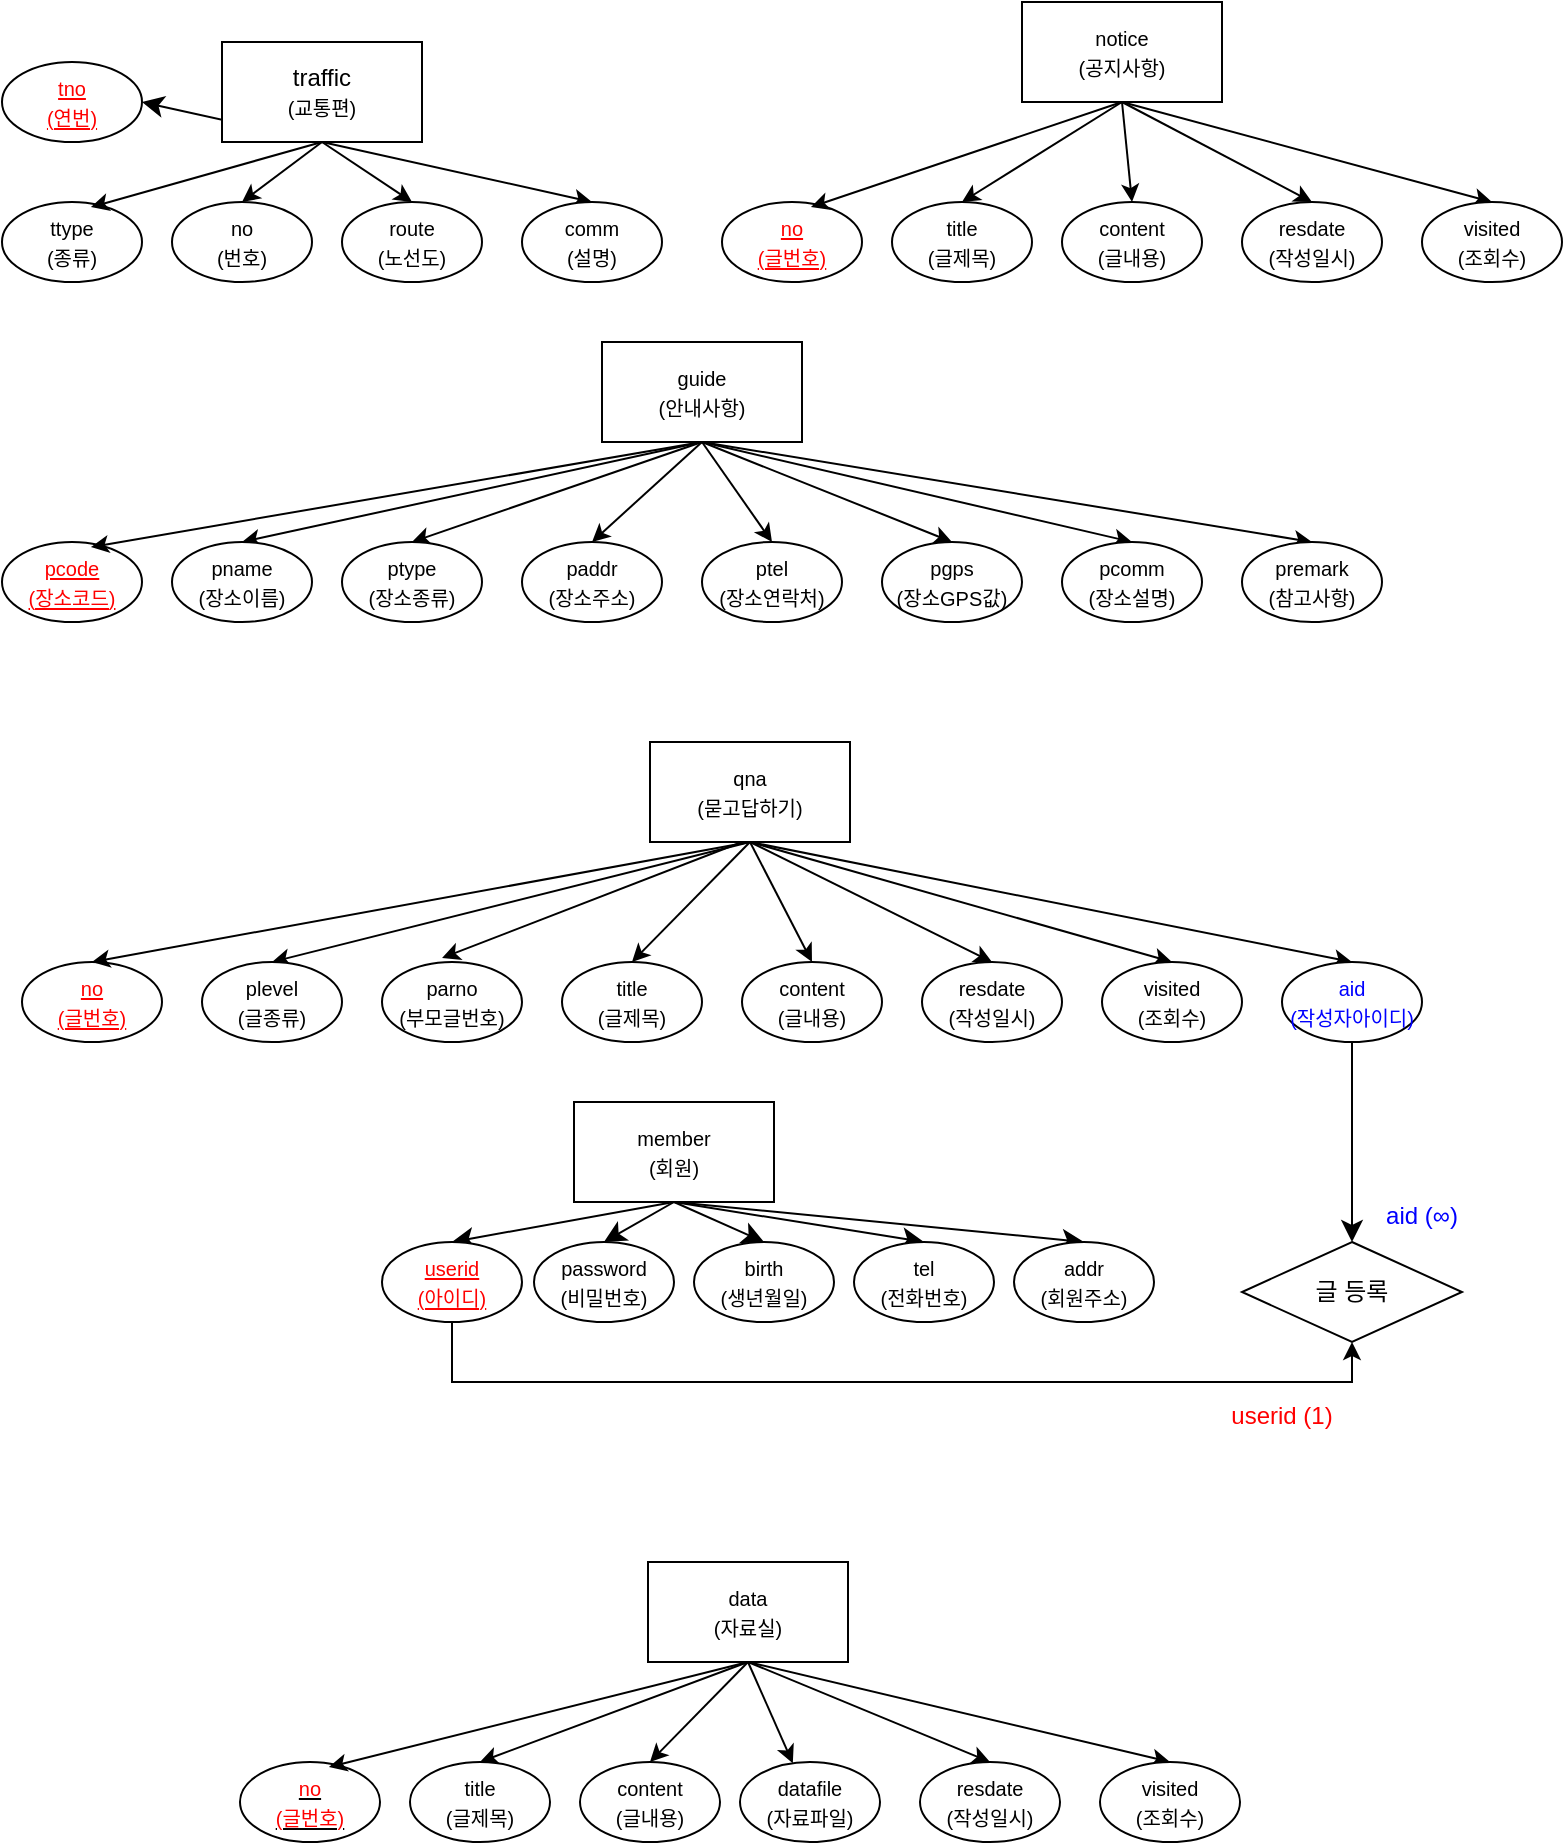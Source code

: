 <mxfile version="24.2.1" type="device">
  <diagram name="페이지-1" id="ynI7WpNmkSFVbo9x831N">
    <mxGraphModel dx="1434" dy="746" grid="1" gridSize="10" guides="1" tooltips="1" connect="1" arrows="1" fold="1" page="1" pageScale="1" pageWidth="827" pageHeight="1169" math="0" shadow="0">
      <root>
        <mxCell id="0" />
        <mxCell id="1" parent="0" />
        <mxCell id="2TqGuWrXQzq1hM1gKgUR-7" style="rounded=0;orthogonalLoop=1;jettySize=auto;html=1;exitX=0.5;exitY=1;exitDx=0;exitDy=0;entryX=0.5;entryY=0;entryDx=0;entryDy=0;labelBackgroundColor=none;fontColor=default;" parent="1" source="2TqGuWrXQzq1hM1gKgUR-1" target="2TqGuWrXQzq1hM1gKgUR-3" edge="1">
          <mxGeometry relative="1" as="geometry" />
        </mxCell>
        <mxCell id="2TqGuWrXQzq1hM1gKgUR-8" style="rounded=0;orthogonalLoop=1;jettySize=auto;html=1;exitX=0.5;exitY=1;exitDx=0;exitDy=0;entryX=0.5;entryY=0;entryDx=0;entryDy=0;labelBackgroundColor=none;fontColor=default;" parent="1" source="2TqGuWrXQzq1hM1gKgUR-1" target="2TqGuWrXQzq1hM1gKgUR-4" edge="1">
          <mxGeometry relative="1" as="geometry" />
        </mxCell>
        <mxCell id="2TqGuWrXQzq1hM1gKgUR-9" style="rounded=0;orthogonalLoop=1;jettySize=auto;html=1;exitX=0.5;exitY=1;exitDx=0;exitDy=0;entryX=0.5;entryY=0;entryDx=0;entryDy=0;labelBackgroundColor=none;fontColor=default;" parent="1" source="2TqGuWrXQzq1hM1gKgUR-1" target="2TqGuWrXQzq1hM1gKgUR-5" edge="1">
          <mxGeometry relative="1" as="geometry" />
        </mxCell>
        <mxCell id="gN5Aygna0xOIa7XHVr_V-47" style="edgeStyle=none;curved=1;rounded=0;orthogonalLoop=1;jettySize=auto;html=1;exitX=0.5;exitY=1;exitDx=0;exitDy=0;entryX=1;entryY=0.5;entryDx=0;entryDy=0;fontSize=12;startSize=8;endSize=8;" parent="1" source="2TqGuWrXQzq1hM1gKgUR-1" target="gN5Aygna0xOIa7XHVr_V-7" edge="1">
          <mxGeometry relative="1" as="geometry" />
        </mxCell>
        <mxCell id="2TqGuWrXQzq1hM1gKgUR-1" value="traffic&lt;div&gt;&lt;font style=&quot;font-size: 10px;&quot;&gt;(교통편)&lt;/font&gt;&lt;/div&gt;" style="rounded=0;whiteSpace=wrap;html=1;labelBackgroundColor=none;" parent="1" vertex="1">
          <mxGeometry x="150" y="60" width="100" height="50" as="geometry" />
        </mxCell>
        <mxCell id="2TqGuWrXQzq1hM1gKgUR-2" value="&lt;font style=&quot;font-size: 10px;&quot;&gt;ttype&lt;/font&gt;&lt;div&gt;&lt;font style=&quot;font-size: 10px;&quot;&gt;(종류)&lt;/font&gt;&lt;/div&gt;" style="ellipse;whiteSpace=wrap;html=1;labelBackgroundColor=none;rounded=0;" parent="1" vertex="1">
          <mxGeometry x="40" y="140" width="70" height="40" as="geometry" />
        </mxCell>
        <mxCell id="2TqGuWrXQzq1hM1gKgUR-3" value="&lt;font size=&quot;1&quot;&gt;no&lt;/font&gt;&lt;div&gt;&lt;font size=&quot;1&quot;&gt;(번호)&lt;/font&gt;&lt;/div&gt;" style="ellipse;whiteSpace=wrap;html=1;labelBackgroundColor=none;rounded=0;" parent="1" vertex="1">
          <mxGeometry x="125" y="140" width="70" height="40" as="geometry" />
        </mxCell>
        <mxCell id="2TqGuWrXQzq1hM1gKgUR-4" value="&lt;font size=&quot;1&quot;&gt;route&lt;/font&gt;&lt;br&gt;&lt;div&gt;&lt;font size=&quot;1&quot;&gt;(노선도)&lt;/font&gt;&lt;/div&gt;" style="ellipse;whiteSpace=wrap;html=1;labelBackgroundColor=none;rounded=0;" parent="1" vertex="1">
          <mxGeometry x="210" y="140" width="70" height="40" as="geometry" />
        </mxCell>
        <mxCell id="2TqGuWrXQzq1hM1gKgUR-5" value="&lt;div&gt;&lt;font size=&quot;1&quot;&gt;comm&lt;/font&gt;&lt;/div&gt;&lt;div&gt;&lt;font size=&quot;1&quot;&gt;(설명)&lt;/font&gt;&lt;/div&gt;" style="ellipse;whiteSpace=wrap;html=1;labelBackgroundColor=none;rounded=0;" parent="1" vertex="1">
          <mxGeometry x="300" y="140" width="70" height="40" as="geometry" />
        </mxCell>
        <mxCell id="2TqGuWrXQzq1hM1gKgUR-6" style="rounded=0;orthogonalLoop=1;jettySize=auto;html=1;exitX=0.5;exitY=1;exitDx=0;exitDy=0;entryX=0.635;entryY=0.064;entryDx=0;entryDy=0;entryPerimeter=0;labelBackgroundColor=none;fontColor=default;" parent="1" source="2TqGuWrXQzq1hM1gKgUR-1" target="2TqGuWrXQzq1hM1gKgUR-2" edge="1">
          <mxGeometry relative="1" as="geometry" />
        </mxCell>
        <mxCell id="2TqGuWrXQzq1hM1gKgUR-10" style="rounded=0;orthogonalLoop=1;jettySize=auto;html=1;exitX=0.5;exitY=1;exitDx=0;exitDy=0;entryX=0.5;entryY=0;entryDx=0;entryDy=0;labelBackgroundColor=none;fontColor=default;" parent="1" source="2TqGuWrXQzq1hM1gKgUR-13" target="2TqGuWrXQzq1hM1gKgUR-15" edge="1">
          <mxGeometry relative="1" as="geometry" />
        </mxCell>
        <mxCell id="2TqGuWrXQzq1hM1gKgUR-11" style="rounded=0;orthogonalLoop=1;jettySize=auto;html=1;exitX=0.5;exitY=1;exitDx=0;exitDy=0;entryX=0.5;entryY=0;entryDx=0;entryDy=0;labelBackgroundColor=none;fontColor=default;" parent="1" source="2TqGuWrXQzq1hM1gKgUR-13" target="2TqGuWrXQzq1hM1gKgUR-16" edge="1">
          <mxGeometry relative="1" as="geometry" />
        </mxCell>
        <mxCell id="2TqGuWrXQzq1hM1gKgUR-12" style="rounded=0;orthogonalLoop=1;jettySize=auto;html=1;exitX=0.5;exitY=1;exitDx=0;exitDy=0;entryX=0.5;entryY=0;entryDx=0;entryDy=0;labelBackgroundColor=none;fontColor=default;" parent="1" source="2TqGuWrXQzq1hM1gKgUR-13" target="2TqGuWrXQzq1hM1gKgUR-17" edge="1">
          <mxGeometry relative="1" as="geometry" />
        </mxCell>
        <mxCell id="2TqGuWrXQzq1hM1gKgUR-23" style="rounded=0;orthogonalLoop=1;jettySize=auto;html=1;exitX=0.5;exitY=1;exitDx=0;exitDy=0;entryX=0.5;entryY=0;entryDx=0;entryDy=0;labelBackgroundColor=none;fontColor=default;" parent="1" source="2TqGuWrXQzq1hM1gKgUR-13" target="2TqGuWrXQzq1hM1gKgUR-19" edge="1">
          <mxGeometry relative="1" as="geometry" />
        </mxCell>
        <mxCell id="2TqGuWrXQzq1hM1gKgUR-24" style="rounded=0;orthogonalLoop=1;jettySize=auto;html=1;exitX=0.5;exitY=1;exitDx=0;exitDy=0;entryX=0.5;entryY=0;entryDx=0;entryDy=0;" parent="1" source="2TqGuWrXQzq1hM1gKgUR-13" target="2TqGuWrXQzq1hM1gKgUR-20" edge="1">
          <mxGeometry relative="1" as="geometry">
            <mxPoint x="490" y="316" as="targetPoint" />
          </mxGeometry>
        </mxCell>
        <mxCell id="2TqGuWrXQzq1hM1gKgUR-26" style="rounded=0;orthogonalLoop=1;jettySize=auto;html=1;exitX=0.5;exitY=1;exitDx=0;exitDy=0;entryX=0.5;entryY=0;entryDx=0;entryDy=0;" parent="1" source="2TqGuWrXQzq1hM1gKgUR-13" target="2TqGuWrXQzq1hM1gKgUR-21" edge="1">
          <mxGeometry relative="1" as="geometry" />
        </mxCell>
        <mxCell id="2TqGuWrXQzq1hM1gKgUR-27" style="rounded=0;orthogonalLoop=1;jettySize=auto;html=1;exitX=0.5;exitY=1;exitDx=0;exitDy=0;entryX=0.5;entryY=0;entryDx=0;entryDy=0;" parent="1" source="2TqGuWrXQzq1hM1gKgUR-13" target="2TqGuWrXQzq1hM1gKgUR-22" edge="1">
          <mxGeometry relative="1" as="geometry" />
        </mxCell>
        <mxCell id="2TqGuWrXQzq1hM1gKgUR-13" value="&lt;div&gt;&lt;font style=&quot;font-size: 10px;&quot;&gt;guide&lt;/font&gt;&lt;/div&gt;&lt;div&gt;&lt;font style=&quot;font-size: 10px;&quot;&gt;(안내사항)&lt;/font&gt;&lt;/div&gt;" style="rounded=0;whiteSpace=wrap;html=1;labelBackgroundColor=none;" parent="1" vertex="1">
          <mxGeometry x="340" y="210" width="100" height="50" as="geometry" />
        </mxCell>
        <mxCell id="2TqGuWrXQzq1hM1gKgUR-14" value="&lt;span style=&quot;font-size: 10px;&quot;&gt;&lt;font color=&quot;#ff0000&quot;&gt;&lt;u&gt;pcode&lt;/u&gt;&lt;/font&gt;&lt;/span&gt;&lt;div&gt;&lt;span style=&quot;font-size: 10px;&quot;&gt;&lt;font color=&quot;#ff0000&quot;&gt;&lt;u&gt;(장소코드)&lt;/u&gt;&lt;/font&gt;&lt;/span&gt;&lt;/div&gt;" style="ellipse;whiteSpace=wrap;html=1;labelBackgroundColor=none;rounded=0;" parent="1" vertex="1">
          <mxGeometry x="40" y="310" width="70" height="40" as="geometry" />
        </mxCell>
        <mxCell id="2TqGuWrXQzq1hM1gKgUR-15" value="&lt;font size=&quot;1&quot;&gt;pname&lt;/font&gt;&lt;div&gt;&lt;font size=&quot;1&quot;&gt;(장소이름)&lt;/font&gt;&lt;/div&gt;" style="ellipse;whiteSpace=wrap;html=1;labelBackgroundColor=none;rounded=0;" parent="1" vertex="1">
          <mxGeometry x="125" y="310" width="70" height="40" as="geometry" />
        </mxCell>
        <mxCell id="2TqGuWrXQzq1hM1gKgUR-16" value="&lt;font size=&quot;1&quot;&gt;ptype&lt;/font&gt;&lt;div&gt;&lt;font size=&quot;1&quot;&gt;(장소종류)&lt;/font&gt;&lt;/div&gt;" style="ellipse;whiteSpace=wrap;html=1;labelBackgroundColor=none;rounded=0;" parent="1" vertex="1">
          <mxGeometry x="210" y="310" width="70" height="40" as="geometry" />
        </mxCell>
        <mxCell id="2TqGuWrXQzq1hM1gKgUR-17" value="&lt;font size=&quot;1&quot;&gt;paddr&lt;/font&gt;&lt;div&gt;&lt;font size=&quot;1&quot;&gt;(장소주소)&lt;/font&gt;&lt;/div&gt;" style="ellipse;whiteSpace=wrap;html=1;labelBackgroundColor=none;rounded=0;" parent="1" vertex="1">
          <mxGeometry x="300" y="310" width="70" height="40" as="geometry" />
        </mxCell>
        <mxCell id="2TqGuWrXQzq1hM1gKgUR-18" style="rounded=0;orthogonalLoop=1;jettySize=auto;html=1;exitX=0.5;exitY=1;exitDx=0;exitDy=0;entryX=0.635;entryY=0.064;entryDx=0;entryDy=0;entryPerimeter=0;labelBackgroundColor=none;fontColor=default;" parent="1" source="2TqGuWrXQzq1hM1gKgUR-13" target="2TqGuWrXQzq1hM1gKgUR-14" edge="1">
          <mxGeometry relative="1" as="geometry" />
        </mxCell>
        <mxCell id="2TqGuWrXQzq1hM1gKgUR-19" value="&lt;font size=&quot;1&quot;&gt;ptel&lt;/font&gt;&lt;div&gt;&lt;font size=&quot;1&quot;&gt;(장소연락처)&lt;/font&gt;&lt;span style=&quot;color: rgba(0, 0, 0, 0); font-family: monospace; font-size: 0px; text-align: start; text-wrap: nowrap; background-color: initial;&quot;&gt;%3CmxGraphModel%3E%3Croot%3E%3CmxCell%20id%3D%220%22%2F%3E%3CmxCell%20id%3D%221%22%20parent%3D%220%22%2F%3E%3CmxCell%20id%3D%222%22%20value%3D%22%26lt%3Bfont%20size%3D%26quot%3B1%26quot%3B%26gt%3Bpaddr%26lt%3B%2Ffont%26gt%3B%26lt%3Bdiv%26gt%3B%26lt%3Bfont%20size%3D%26quot%3B1%26quot%3B%26gt%3B(%EC%9E%A5%EC%86%8C%EC%A3%BC%EC%86%8C)%26lt%3B%2Ffont%26gt%3B%26lt%3B%2Fdiv%26gt%3B%22%20style%3D%22ellipse%3BwhiteSpace%3Dwrap%3Bhtml%3D1%3B%22%20vertex%3D%221%22%20parent%3D%221%22%3E%3CmxGeometry%20x%3D%22300%22%20y%3D%22310%22%20width%3D%2270%22%20height%3D%2240%22%20as%3D%22geometry%22%2F%3E%3C%2FmxCell%3E%3C%2Froot%3E%3C%2FmxGraphModel%3E&lt;/span&gt;&lt;/div&gt;" style="ellipse;whiteSpace=wrap;html=1;labelBackgroundColor=none;rounded=0;" parent="1" vertex="1">
          <mxGeometry x="390" y="310" width="70" height="40" as="geometry" />
        </mxCell>
        <mxCell id="2TqGuWrXQzq1hM1gKgUR-20" value="&lt;font size=&quot;1&quot;&gt;pgps&lt;/font&gt;&lt;div&gt;&lt;font size=&quot;1&quot;&gt;(장소GPS값)&lt;/font&gt;&lt;/div&gt;" style="ellipse;whiteSpace=wrap;html=1;labelBackgroundColor=none;rounded=0;" parent="1" vertex="1">
          <mxGeometry x="480" y="310" width="70" height="40" as="geometry" />
        </mxCell>
        <mxCell id="2TqGuWrXQzq1hM1gKgUR-21" value="&lt;font size=&quot;1&quot;&gt;pcomm&lt;/font&gt;&lt;div&gt;&lt;font size=&quot;1&quot;&gt;(장소설명)&lt;/font&gt;&lt;/div&gt;" style="ellipse;whiteSpace=wrap;html=1;labelBackgroundColor=none;rounded=0;" parent="1" vertex="1">
          <mxGeometry x="570" y="310" width="70" height="40" as="geometry" />
        </mxCell>
        <mxCell id="2TqGuWrXQzq1hM1gKgUR-22" value="&lt;font size=&quot;1&quot;&gt;premark&lt;/font&gt;&lt;div&gt;&lt;font size=&quot;1&quot;&gt;(참고사항)&lt;/font&gt;&lt;/div&gt;" style="ellipse;whiteSpace=wrap;html=1;labelBackgroundColor=none;rounded=0;" parent="1" vertex="1">
          <mxGeometry x="660" y="310" width="70" height="40" as="geometry" />
        </mxCell>
        <mxCell id="2TqGuWrXQzq1hM1gKgUR-28" style="rounded=0;orthogonalLoop=1;jettySize=auto;html=1;exitX=0.5;exitY=1;exitDx=0;exitDy=0;entryX=0.5;entryY=0;entryDx=0;entryDy=0;labelBackgroundColor=none;fontColor=default;" parent="1" source="2TqGuWrXQzq1hM1gKgUR-35" target="2TqGuWrXQzq1hM1gKgUR-37" edge="1">
          <mxGeometry relative="1" as="geometry" />
        </mxCell>
        <mxCell id="2TqGuWrXQzq1hM1gKgUR-29" style="rounded=0;orthogonalLoop=1;jettySize=auto;html=1;exitX=0.5;exitY=1;exitDx=0;exitDy=0;entryX=0.5;entryY=0;entryDx=0;entryDy=0;labelBackgroundColor=none;fontColor=default;" parent="1" source="2TqGuWrXQzq1hM1gKgUR-35" target="2TqGuWrXQzq1hM1gKgUR-38" edge="1">
          <mxGeometry relative="1" as="geometry" />
        </mxCell>
        <mxCell id="2TqGuWrXQzq1hM1gKgUR-30" style="rounded=0;orthogonalLoop=1;jettySize=auto;html=1;exitX=0.5;exitY=1;exitDx=0;exitDy=0;entryX=0.5;entryY=0;entryDx=0;entryDy=0;labelBackgroundColor=none;fontColor=default;" parent="1" source="2TqGuWrXQzq1hM1gKgUR-35" target="2TqGuWrXQzq1hM1gKgUR-39" edge="1">
          <mxGeometry relative="1" as="geometry" />
        </mxCell>
        <mxCell id="2TqGuWrXQzq1hM1gKgUR-31" style="rounded=0;orthogonalLoop=1;jettySize=auto;html=1;exitX=0.5;exitY=1;exitDx=0;exitDy=0;entryX=0.5;entryY=0;entryDx=0;entryDy=0;labelBackgroundColor=none;fontColor=default;" parent="1" source="2TqGuWrXQzq1hM1gKgUR-35" target="2TqGuWrXQzq1hM1gKgUR-41" edge="1">
          <mxGeometry relative="1" as="geometry" />
        </mxCell>
        <mxCell id="2TqGuWrXQzq1hM1gKgUR-35" value="&lt;span style=&quot;font-size: 10px;&quot;&gt;notice&lt;/span&gt;&lt;div&gt;&lt;span style=&quot;font-size: 10px;&quot;&gt;(공지사항)&lt;/span&gt;&lt;/div&gt;" style="rounded=0;whiteSpace=wrap;html=1;labelBackgroundColor=none;" parent="1" vertex="1">
          <mxGeometry x="550" y="40" width="100" height="50" as="geometry" />
        </mxCell>
        <mxCell id="2TqGuWrXQzq1hM1gKgUR-36" value="&lt;span style=&quot;font-size: 10px;&quot;&gt;&lt;font color=&quot;#ff0000&quot;&gt;&lt;u&gt;no&lt;/u&gt;&lt;/font&gt;&lt;/span&gt;&lt;div&gt;&lt;span style=&quot;font-size: 10px;&quot;&gt;&lt;font color=&quot;#ff0000&quot;&gt;&lt;u&gt;(글번호)&lt;/u&gt;&lt;/font&gt;&lt;/span&gt;&lt;/div&gt;" style="ellipse;whiteSpace=wrap;html=1;labelBackgroundColor=none;rounded=0;" parent="1" vertex="1">
          <mxGeometry x="400" y="140" width="70" height="40" as="geometry" />
        </mxCell>
        <mxCell id="2TqGuWrXQzq1hM1gKgUR-37" value="&lt;div&gt;&lt;font size=&quot;1&quot;&gt;title&lt;/font&gt;&lt;/div&gt;&lt;div&gt;&lt;font size=&quot;1&quot;&gt;(글제목)&lt;/font&gt;&lt;/div&gt;" style="ellipse;whiteSpace=wrap;html=1;labelBackgroundColor=none;rounded=0;" parent="1" vertex="1">
          <mxGeometry x="485" y="140" width="70" height="40" as="geometry" />
        </mxCell>
        <mxCell id="2TqGuWrXQzq1hM1gKgUR-38" value="&lt;font size=&quot;1&quot;&gt;content&lt;/font&gt;&lt;div&gt;&lt;font size=&quot;1&quot;&gt;(글내용)&lt;/font&gt;&lt;/div&gt;" style="ellipse;whiteSpace=wrap;html=1;labelBackgroundColor=none;rounded=0;" parent="1" vertex="1">
          <mxGeometry x="570" y="140" width="70" height="40" as="geometry" />
        </mxCell>
        <mxCell id="2TqGuWrXQzq1hM1gKgUR-39" value="&lt;font size=&quot;1&quot;&gt;resdate&lt;/font&gt;&lt;div&gt;&lt;font size=&quot;1&quot;&gt;(작성일시)&lt;/font&gt;&lt;/div&gt;" style="ellipse;whiteSpace=wrap;html=1;labelBackgroundColor=none;rounded=0;" parent="1" vertex="1">
          <mxGeometry x="660" y="140" width="70" height="40" as="geometry" />
        </mxCell>
        <mxCell id="2TqGuWrXQzq1hM1gKgUR-40" style="rounded=0;orthogonalLoop=1;jettySize=auto;html=1;exitX=0.5;exitY=1;exitDx=0;exitDy=0;entryX=0.635;entryY=0.064;entryDx=0;entryDy=0;entryPerimeter=0;labelBackgroundColor=none;fontColor=default;" parent="1" source="2TqGuWrXQzq1hM1gKgUR-35" target="2TqGuWrXQzq1hM1gKgUR-36" edge="1">
          <mxGeometry relative="1" as="geometry" />
        </mxCell>
        <mxCell id="2TqGuWrXQzq1hM1gKgUR-41" value="&lt;font size=&quot;1&quot;&gt;visited&lt;/font&gt;&lt;div&gt;&lt;font size=&quot;1&quot;&gt;(조회수)&lt;/font&gt;&lt;/div&gt;" style="ellipse;whiteSpace=wrap;html=1;labelBackgroundColor=none;rounded=0;" parent="1" vertex="1">
          <mxGeometry x="750" y="140" width="70" height="40" as="geometry" />
        </mxCell>
        <mxCell id="2TqGuWrXQzq1hM1gKgUR-45" style="rounded=0;orthogonalLoop=1;jettySize=auto;html=1;entryX=0.429;entryY=-0.05;entryDx=0;entryDy=0;labelBackgroundColor=none;fontColor=default;entryPerimeter=0;" parent="1" target="2TqGuWrXQzq1hM1gKgUR-51" edge="1">
          <mxGeometry relative="1" as="geometry">
            <mxPoint x="410" y="460" as="sourcePoint" />
          </mxGeometry>
        </mxCell>
        <mxCell id="2TqGuWrXQzq1hM1gKgUR-46" style="rounded=0;orthogonalLoop=1;jettySize=auto;html=1;exitX=0.5;exitY=1;exitDx=0;exitDy=0;entryX=0.5;entryY=0;entryDx=0;entryDy=0;labelBackgroundColor=none;fontColor=default;" parent="1" source="2TqGuWrXQzq1hM1gKgUR-49" target="2TqGuWrXQzq1hM1gKgUR-52" edge="1">
          <mxGeometry relative="1" as="geometry">
            <mxPoint x="440" y="470" as="sourcePoint" />
          </mxGeometry>
        </mxCell>
        <mxCell id="2TqGuWrXQzq1hM1gKgUR-47" style="rounded=0;orthogonalLoop=1;jettySize=auto;html=1;entryX=0.5;entryY=0;entryDx=0;entryDy=0;labelBackgroundColor=none;fontColor=default;exitX=0.5;exitY=1;exitDx=0;exitDy=0;" parent="1" source="2TqGuWrXQzq1hM1gKgUR-49" target="2TqGuWrXQzq1hM1gKgUR-53" edge="1">
          <mxGeometry relative="1" as="geometry">
            <mxPoint x="250" y="470" as="sourcePoint" />
          </mxGeometry>
        </mxCell>
        <mxCell id="2TqGuWrXQzq1hM1gKgUR-48" style="rounded=0;orthogonalLoop=1;jettySize=auto;html=1;exitX=0.5;exitY=1;exitDx=0;exitDy=0;entryX=0.5;entryY=0;entryDx=0;entryDy=0;labelBackgroundColor=none;fontColor=default;" parent="1" source="2TqGuWrXQzq1hM1gKgUR-49" target="2TqGuWrXQzq1hM1gKgUR-55" edge="1">
          <mxGeometry relative="1" as="geometry">
            <mxPoint x="440" y="470" as="sourcePoint" />
          </mxGeometry>
        </mxCell>
        <mxCell id="2TqGuWrXQzq1hM1gKgUR-59" style="rounded=0;orthogonalLoop=1;jettySize=auto;html=1;exitX=0.5;exitY=1;exitDx=0;exitDy=0;entryX=0.5;entryY=0;entryDx=0;entryDy=0;" parent="1" source="2TqGuWrXQzq1hM1gKgUR-49" target="2TqGuWrXQzq1hM1gKgUR-57" edge="1">
          <mxGeometry relative="1" as="geometry" />
        </mxCell>
        <mxCell id="2TqGuWrXQzq1hM1gKgUR-60" style="rounded=0;orthogonalLoop=1;jettySize=auto;html=1;exitX=0.5;exitY=1;exitDx=0;exitDy=0;entryX=0.5;entryY=0;entryDx=0;entryDy=0;" parent="1" source="2TqGuWrXQzq1hM1gKgUR-49" target="2TqGuWrXQzq1hM1gKgUR-56" edge="1">
          <mxGeometry relative="1" as="geometry" />
        </mxCell>
        <mxCell id="2TqGuWrXQzq1hM1gKgUR-61" style="rounded=0;orthogonalLoop=1;jettySize=auto;html=1;exitX=0.5;exitY=1;exitDx=0;exitDy=0;entryX=0.5;entryY=0;entryDx=0;entryDy=0;" parent="1" source="2TqGuWrXQzq1hM1gKgUR-49" target="2TqGuWrXQzq1hM1gKgUR-58" edge="1">
          <mxGeometry relative="1" as="geometry" />
        </mxCell>
        <mxCell id="2TqGuWrXQzq1hM1gKgUR-49" value="&lt;span style=&quot;font-size: 10px;&quot;&gt;qna&lt;/span&gt;&lt;br&gt;&lt;div&gt;&lt;span style=&quot;font-size: 10px;&quot;&gt;(묻고답하기)&lt;/span&gt;&lt;/div&gt;" style="rounded=0;whiteSpace=wrap;html=1;labelBackgroundColor=none;" parent="1" vertex="1">
          <mxGeometry x="364" y="410" width="100" height="50" as="geometry" />
        </mxCell>
        <mxCell id="2TqGuWrXQzq1hM1gKgUR-50" value="&lt;span style=&quot;font-size: 10px;&quot;&gt;&lt;font color=&quot;#ff0000&quot;&gt;&lt;u&gt;no&lt;/u&gt;&lt;/font&gt;&lt;/span&gt;&lt;div&gt;&lt;span style=&quot;font-size: 10px;&quot;&gt;&lt;font color=&quot;#ff0000&quot;&gt;&lt;u&gt;(글번호)&lt;/u&gt;&lt;/font&gt;&lt;/span&gt;&lt;/div&gt;" style="ellipse;whiteSpace=wrap;html=1;labelBackgroundColor=none;rounded=0;" parent="1" vertex="1">
          <mxGeometry x="50" y="520" width="70" height="40" as="geometry" />
        </mxCell>
        <mxCell id="2TqGuWrXQzq1hM1gKgUR-51" value="&lt;div&gt;&lt;font size=&quot;1&quot;&gt;parno&lt;/font&gt;&lt;/div&gt;&lt;div&gt;&lt;font size=&quot;1&quot;&gt;(부모글번호)&lt;/font&gt;&lt;/div&gt;" style="ellipse;whiteSpace=wrap;html=1;labelBackgroundColor=none;rounded=0;" parent="1" vertex="1">
          <mxGeometry x="230" y="520" width="70" height="40" as="geometry" />
        </mxCell>
        <mxCell id="2TqGuWrXQzq1hM1gKgUR-52" value="&lt;font size=&quot;1&quot;&gt;content&lt;/font&gt;&lt;div&gt;&lt;font size=&quot;1&quot;&gt;(글내용)&lt;/font&gt;&lt;/div&gt;" style="ellipse;whiteSpace=wrap;html=1;labelBackgroundColor=none;rounded=0;" parent="1" vertex="1">
          <mxGeometry x="410" y="520" width="70" height="40" as="geometry" />
        </mxCell>
        <mxCell id="2TqGuWrXQzq1hM1gKgUR-53" value="&lt;font size=&quot;1&quot;&gt;resdate&lt;/font&gt;&lt;div&gt;&lt;font size=&quot;1&quot;&gt;(작성일시)&lt;/font&gt;&lt;/div&gt;" style="ellipse;whiteSpace=wrap;html=1;labelBackgroundColor=none;rounded=0;" parent="1" vertex="1">
          <mxGeometry x="500" y="520" width="70" height="40" as="geometry" />
        </mxCell>
        <mxCell id="2TqGuWrXQzq1hM1gKgUR-54" style="rounded=0;orthogonalLoop=1;jettySize=auto;html=1;exitX=0.5;exitY=1;exitDx=0;exitDy=0;entryX=0.5;entryY=0;entryDx=0;entryDy=0;labelBackgroundColor=none;fontColor=default;" parent="1" source="2TqGuWrXQzq1hM1gKgUR-49" target="2TqGuWrXQzq1hM1gKgUR-50" edge="1">
          <mxGeometry relative="1" as="geometry" />
        </mxCell>
        <mxCell id="2TqGuWrXQzq1hM1gKgUR-55" value="&lt;font size=&quot;1&quot;&gt;visited&lt;/font&gt;&lt;div&gt;&lt;font size=&quot;1&quot;&gt;(조회수)&lt;/font&gt;&lt;/div&gt;" style="ellipse;whiteSpace=wrap;html=1;labelBackgroundColor=none;rounded=0;" parent="1" vertex="1">
          <mxGeometry x="590" y="520" width="70" height="40" as="geometry" />
        </mxCell>
        <mxCell id="2TqGuWrXQzq1hM1gKgUR-56" value="&lt;font size=&quot;1&quot;&gt;plevel&lt;/font&gt;&lt;br&gt;&lt;div&gt;&lt;font size=&quot;1&quot;&gt;(글종류)&lt;/font&gt;&lt;/div&gt;" style="ellipse;whiteSpace=wrap;html=1;labelBackgroundColor=none;rounded=0;" parent="1" vertex="1">
          <mxGeometry x="140" y="520" width="70" height="40" as="geometry" />
        </mxCell>
        <mxCell id="2TqGuWrXQzq1hM1gKgUR-57" value="&lt;font size=&quot;1&quot;&gt;title&lt;/font&gt;&lt;div&gt;&lt;font size=&quot;1&quot;&gt;(글제목)&lt;/font&gt;&lt;/div&gt;" style="ellipse;whiteSpace=wrap;html=1;labelBackgroundColor=none;rounded=0;" parent="1" vertex="1">
          <mxGeometry x="320" y="520" width="70" height="40" as="geometry" />
        </mxCell>
        <mxCell id="gN5Aygna0xOIa7XHVr_V-9" style="edgeStyle=none;curved=1;rounded=0;orthogonalLoop=1;jettySize=auto;html=1;exitX=0.5;exitY=1;exitDx=0;exitDy=0;entryX=0.5;entryY=0;entryDx=0;entryDy=0;fontSize=12;startSize=8;endSize=8;" parent="1" source="2TqGuWrXQzq1hM1gKgUR-58" target="gN5Aygna0xOIa7XHVr_V-8" edge="1">
          <mxGeometry relative="1" as="geometry" />
        </mxCell>
        <mxCell id="2TqGuWrXQzq1hM1gKgUR-58" value="&lt;font color=&quot;#0000ff&quot; size=&quot;1&quot;&gt;aid&lt;/font&gt;&lt;div&gt;&lt;font color=&quot;#0000ff&quot; size=&quot;1&quot;&gt;(작성자아이디)&lt;/font&gt;&lt;/div&gt;" style="ellipse;whiteSpace=wrap;html=1;labelBackgroundColor=none;rounded=0;" parent="1" vertex="1">
          <mxGeometry x="680" y="520" width="70" height="40" as="geometry" />
        </mxCell>
        <mxCell id="2TqGuWrXQzq1hM1gKgUR-79" style="rounded=0;orthogonalLoop=1;jettySize=auto;html=1;exitX=0.5;exitY=1;exitDx=0;exitDy=0;entryX=0.5;entryY=0;entryDx=0;entryDy=0;labelBackgroundColor=none;fontColor=default;" parent="1" source="2TqGuWrXQzq1hM1gKgUR-83" target="2TqGuWrXQzq1hM1gKgUR-85" edge="1">
          <mxGeometry relative="1" as="geometry" />
        </mxCell>
        <mxCell id="2TqGuWrXQzq1hM1gKgUR-80" style="rounded=0;orthogonalLoop=1;jettySize=auto;html=1;exitX=0.5;exitY=1;exitDx=0;exitDy=0;entryX=0.5;entryY=0;entryDx=0;entryDy=0;labelBackgroundColor=none;fontColor=default;" parent="1" source="2TqGuWrXQzq1hM1gKgUR-83" target="2TqGuWrXQzq1hM1gKgUR-86" edge="1">
          <mxGeometry relative="1" as="geometry" />
        </mxCell>
        <mxCell id="2TqGuWrXQzq1hM1gKgUR-81" style="rounded=0;orthogonalLoop=1;jettySize=auto;html=1;exitX=0.5;exitY=1;exitDx=0;exitDy=0;entryX=0.5;entryY=0;entryDx=0;entryDy=0;labelBackgroundColor=none;fontColor=default;" parent="1" source="2TqGuWrXQzq1hM1gKgUR-83" target="2TqGuWrXQzq1hM1gKgUR-87" edge="1">
          <mxGeometry relative="1" as="geometry" />
        </mxCell>
        <mxCell id="2TqGuWrXQzq1hM1gKgUR-82" style="rounded=0;orthogonalLoop=1;jettySize=auto;html=1;exitX=0.5;exitY=1;exitDx=0;exitDy=0;entryX=0.5;entryY=0;entryDx=0;entryDy=0;labelBackgroundColor=none;fontColor=default;" parent="1" source="2TqGuWrXQzq1hM1gKgUR-83" target="2TqGuWrXQzq1hM1gKgUR-89" edge="1">
          <mxGeometry relative="1" as="geometry" />
        </mxCell>
        <mxCell id="2TqGuWrXQzq1hM1gKgUR-91" style="rounded=0;orthogonalLoop=1;jettySize=auto;html=1;exitX=0.5;exitY=1;exitDx=0;exitDy=0;" parent="1" source="2TqGuWrXQzq1hM1gKgUR-83" target="2TqGuWrXQzq1hM1gKgUR-90" edge="1">
          <mxGeometry relative="1" as="geometry" />
        </mxCell>
        <mxCell id="2TqGuWrXQzq1hM1gKgUR-83" value="&lt;span style=&quot;font-size: 10px;&quot;&gt;data&lt;/span&gt;&lt;div&gt;&lt;span style=&quot;font-size: 10px;&quot;&gt;(자료실)&lt;/span&gt;&lt;/div&gt;" style="rounded=0;whiteSpace=wrap;html=1;labelBackgroundColor=none;" parent="1" vertex="1">
          <mxGeometry x="363" y="820" width="100" height="50" as="geometry" />
        </mxCell>
        <mxCell id="2TqGuWrXQzq1hM1gKgUR-84" value="&lt;span style=&quot;font-size: 10px;&quot;&gt;&lt;u&gt;&lt;font color=&quot;#ff0000&quot;&gt;no&lt;/font&gt;&lt;/u&gt;&lt;/span&gt;&lt;div&gt;&lt;span style=&quot;font-size: 10px;&quot;&gt;&lt;u&gt;&lt;font color=&quot;#ff0000&quot;&gt;(글번호)&lt;/font&gt;&lt;/u&gt;&lt;/span&gt;&lt;/div&gt;" style="ellipse;whiteSpace=wrap;html=1;labelBackgroundColor=none;rounded=0;" parent="1" vertex="1">
          <mxGeometry x="159" y="920" width="70" height="40" as="geometry" />
        </mxCell>
        <mxCell id="2TqGuWrXQzq1hM1gKgUR-85" value="&lt;div&gt;&lt;font size=&quot;1&quot;&gt;title&lt;/font&gt;&lt;/div&gt;&lt;div&gt;&lt;font size=&quot;1&quot;&gt;(글제목)&lt;/font&gt;&lt;/div&gt;" style="ellipse;whiteSpace=wrap;html=1;labelBackgroundColor=none;rounded=0;" parent="1" vertex="1">
          <mxGeometry x="244" y="920" width="70" height="40" as="geometry" />
        </mxCell>
        <mxCell id="2TqGuWrXQzq1hM1gKgUR-86" value="&lt;font size=&quot;1&quot;&gt;content&lt;/font&gt;&lt;div&gt;&lt;font size=&quot;1&quot;&gt;(글내용)&lt;/font&gt;&lt;/div&gt;" style="ellipse;whiteSpace=wrap;html=1;labelBackgroundColor=none;rounded=0;" parent="1" vertex="1">
          <mxGeometry x="329" y="920" width="70" height="40" as="geometry" />
        </mxCell>
        <mxCell id="2TqGuWrXQzq1hM1gKgUR-87" value="&lt;font size=&quot;1&quot;&gt;resdate&lt;/font&gt;&lt;div&gt;&lt;font size=&quot;1&quot;&gt;(작성일시)&lt;/font&gt;&lt;/div&gt;" style="ellipse;whiteSpace=wrap;html=1;labelBackgroundColor=none;rounded=0;" parent="1" vertex="1">
          <mxGeometry x="499" y="920" width="70" height="40" as="geometry" />
        </mxCell>
        <mxCell id="2TqGuWrXQzq1hM1gKgUR-88" style="rounded=0;orthogonalLoop=1;jettySize=auto;html=1;exitX=0.5;exitY=1;exitDx=0;exitDy=0;entryX=0.635;entryY=0.064;entryDx=0;entryDy=0;entryPerimeter=0;labelBackgroundColor=none;fontColor=default;" parent="1" source="2TqGuWrXQzq1hM1gKgUR-83" target="2TqGuWrXQzq1hM1gKgUR-84" edge="1">
          <mxGeometry relative="1" as="geometry" />
        </mxCell>
        <mxCell id="2TqGuWrXQzq1hM1gKgUR-89" value="&lt;font size=&quot;1&quot;&gt;visited&lt;/font&gt;&lt;div&gt;&lt;font size=&quot;1&quot;&gt;(조회수)&lt;/font&gt;&lt;/div&gt;" style="ellipse;whiteSpace=wrap;html=1;labelBackgroundColor=none;rounded=0;" parent="1" vertex="1">
          <mxGeometry x="589" y="920" width="70" height="40" as="geometry" />
        </mxCell>
        <mxCell id="2TqGuWrXQzq1hM1gKgUR-90" value="&lt;font size=&quot;1&quot;&gt;datafile&lt;/font&gt;&lt;div&gt;&lt;font size=&quot;1&quot;&gt;(자료파일)&lt;/font&gt;&lt;/div&gt;" style="ellipse;whiteSpace=wrap;html=1;labelBackgroundColor=none;rounded=0;" parent="1" vertex="1">
          <mxGeometry x="409" y="920" width="70" height="40" as="geometry" />
        </mxCell>
        <mxCell id="gN5Aygna0xOIa7XHVr_V-42" style="edgeStyle=none;curved=1;rounded=0;orthogonalLoop=1;jettySize=auto;html=1;exitX=0.5;exitY=1;exitDx=0;exitDy=0;entryX=0.5;entryY=0;entryDx=0;entryDy=0;fontSize=12;startSize=8;endSize=8;" parent="1" source="2TqGuWrXQzq1hM1gKgUR-92" target="gN5Aygna0xOIa7XHVr_V-2" edge="1">
          <mxGeometry relative="1" as="geometry" />
        </mxCell>
        <mxCell id="gN5Aygna0xOIa7XHVr_V-43" style="edgeStyle=none;curved=1;rounded=0;orthogonalLoop=1;jettySize=auto;html=1;exitX=0.5;exitY=1;exitDx=0;exitDy=0;entryX=0.5;entryY=0;entryDx=0;entryDy=0;fontSize=12;startSize=8;endSize=8;" parent="1" source="2TqGuWrXQzq1hM1gKgUR-92" target="gN5Aygna0xOIa7XHVr_V-3" edge="1">
          <mxGeometry relative="1" as="geometry" />
        </mxCell>
        <mxCell id="gN5Aygna0xOIa7XHVr_V-44" style="edgeStyle=none;curved=1;rounded=0;orthogonalLoop=1;jettySize=auto;html=1;exitX=0.5;exitY=1;exitDx=0;exitDy=0;entryX=0.5;entryY=0;entryDx=0;entryDy=0;fontSize=12;startSize=8;endSize=8;" parent="1" source="2TqGuWrXQzq1hM1gKgUR-92" target="gN5Aygna0xOIa7XHVr_V-4" edge="1">
          <mxGeometry relative="1" as="geometry" />
        </mxCell>
        <mxCell id="gN5Aygna0xOIa7XHVr_V-45" style="edgeStyle=none;curved=1;rounded=0;orthogonalLoop=1;jettySize=auto;html=1;exitX=0.5;exitY=1;exitDx=0;exitDy=0;entryX=0.5;entryY=0;entryDx=0;entryDy=0;fontSize=12;startSize=8;endSize=8;" parent="1" source="2TqGuWrXQzq1hM1gKgUR-92" target="gN5Aygna0xOIa7XHVr_V-5" edge="1">
          <mxGeometry relative="1" as="geometry" />
        </mxCell>
        <mxCell id="gN5Aygna0xOIa7XHVr_V-46" style="edgeStyle=none;curved=1;rounded=0;orthogonalLoop=1;jettySize=auto;html=1;exitX=0.5;exitY=1;exitDx=0;exitDy=0;entryX=0.5;entryY=0;entryDx=0;entryDy=0;fontSize=12;startSize=8;endSize=8;" parent="1" source="2TqGuWrXQzq1hM1gKgUR-92" target="gN5Aygna0xOIa7XHVr_V-6" edge="1">
          <mxGeometry relative="1" as="geometry" />
        </mxCell>
        <mxCell id="2TqGuWrXQzq1hM1gKgUR-92" value="&lt;span style=&quot;font-size: 10px;&quot;&gt;member&lt;/span&gt;&lt;div&gt;&lt;span style=&quot;font-size: 10px;&quot;&gt;(회원)&lt;/span&gt;&lt;/div&gt;" style="rounded=0;whiteSpace=wrap;html=1;labelBackgroundColor=none;" parent="1" vertex="1">
          <mxGeometry x="326" y="590" width="100" height="50" as="geometry" />
        </mxCell>
        <mxCell id="2kS1vzcZXD9g6PHfNiw6-3" style="edgeStyle=orthogonalEdgeStyle;rounded=0;orthogonalLoop=1;jettySize=auto;html=1;exitX=0.5;exitY=1;exitDx=0;exitDy=0;entryX=0.5;entryY=1;entryDx=0;entryDy=0;" edge="1" parent="1" source="gN5Aygna0xOIa7XHVr_V-2" target="gN5Aygna0xOIa7XHVr_V-8">
          <mxGeometry relative="1" as="geometry" />
        </mxCell>
        <mxCell id="gN5Aygna0xOIa7XHVr_V-2" value="&lt;font color=&quot;#ff0000&quot;&gt;&lt;u&gt;&lt;span style=&quot;font-size: 10px;&quot;&gt;userid&lt;/span&gt;&lt;br&gt;&lt;/u&gt;&lt;/font&gt;&lt;div&gt;&lt;span style=&quot;font-size: 10px;&quot;&gt;&lt;font color=&quot;#ff0000&quot;&gt;&lt;u&gt;(아이디)&lt;/u&gt;&lt;/font&gt;&lt;/span&gt;&lt;/div&gt;" style="ellipse;whiteSpace=wrap;html=1;labelBackgroundColor=none;rounded=0;" parent="1" vertex="1">
          <mxGeometry x="230" y="660" width="70" height="40" as="geometry" />
        </mxCell>
        <mxCell id="gN5Aygna0xOIa7XHVr_V-3" value="&lt;span style=&quot;font-size: 10px;&quot;&gt;password&lt;/span&gt;&lt;br&gt;&lt;div&gt;&lt;span style=&quot;font-size: 10px;&quot;&gt;(비밀번호)&lt;/span&gt;&lt;/div&gt;" style="ellipse;whiteSpace=wrap;html=1;labelBackgroundColor=none;rounded=0;" parent="1" vertex="1">
          <mxGeometry x="306" y="660" width="70" height="40" as="geometry" />
        </mxCell>
        <mxCell id="gN5Aygna0xOIa7XHVr_V-4" value="&lt;span style=&quot;font-size: 10px;&quot;&gt;birth&lt;/span&gt;&lt;div&gt;&lt;span style=&quot;font-size: 10px;&quot;&gt;(생년월일)&lt;/span&gt;&lt;/div&gt;" style="ellipse;whiteSpace=wrap;html=1;labelBackgroundColor=none;rounded=0;" parent="1" vertex="1">
          <mxGeometry x="386" y="660" width="70" height="40" as="geometry" />
        </mxCell>
        <mxCell id="gN5Aygna0xOIa7XHVr_V-5" value="&lt;div&gt;&lt;span style=&quot;font-size: 10px;&quot;&gt;tel&lt;/span&gt;&lt;/div&gt;&lt;div&gt;&lt;span style=&quot;font-size: 10px;&quot;&gt;(전화번호)&lt;/span&gt;&lt;/div&gt;" style="ellipse;whiteSpace=wrap;html=1;labelBackgroundColor=none;rounded=0;" parent="1" vertex="1">
          <mxGeometry x="466" y="660" width="70" height="40" as="geometry" />
        </mxCell>
        <mxCell id="gN5Aygna0xOIa7XHVr_V-6" value="&lt;div&gt;&lt;span style=&quot;font-size: 10px;&quot;&gt;addr&lt;/span&gt;&lt;/div&gt;&lt;div&gt;&lt;span style=&quot;font-size: 10px;&quot;&gt;(회원주소)&lt;/span&gt;&lt;/div&gt;" style="ellipse;whiteSpace=wrap;html=1;labelBackgroundColor=none;rounded=0;" parent="1" vertex="1">
          <mxGeometry x="546" y="660" width="70" height="40" as="geometry" />
        </mxCell>
        <mxCell id="gN5Aygna0xOIa7XHVr_V-7" value="&lt;span style=&quot;font-size: 10px;&quot;&gt;&lt;font color=&quot;#ff0000&quot;&gt;&lt;u&gt;tno&lt;/u&gt;&lt;/font&gt;&lt;/span&gt;&lt;div&gt;&lt;span style=&quot;font-size: 10px;&quot;&gt;&lt;font color=&quot;#ff0000&quot;&gt;&lt;u&gt;(연번)&lt;/u&gt;&lt;/font&gt;&lt;/span&gt;&lt;/div&gt;" style="ellipse;whiteSpace=wrap;html=1;labelBackgroundColor=none;rounded=0;" parent="1" vertex="1">
          <mxGeometry x="40" y="70" width="70" height="40" as="geometry" />
        </mxCell>
        <mxCell id="gN5Aygna0xOIa7XHVr_V-8" value="글 등록" style="rhombus;whiteSpace=wrap;html=1;" parent="1" vertex="1">
          <mxGeometry x="660" y="660" width="110" height="50" as="geometry" />
        </mxCell>
        <mxCell id="gN5Aygna0xOIa7XHVr_V-11" value="&lt;font style=&quot;font-size: 12px;&quot; color=&quot;#0000ff&quot;&gt;aid (∞)&lt;/font&gt;" style="text;html=1;align=center;verticalAlign=middle;whiteSpace=wrap;rounded=0;fontSize=16;" parent="1" vertex="1">
          <mxGeometry x="720" y="630" width="60" height="30" as="geometry" />
        </mxCell>
        <mxCell id="gN5Aygna0xOIa7XHVr_V-12" value="&lt;font color=&quot;#ff0000&quot; style=&quot;font-size: 12px;&quot;&gt;userid (1)&lt;/font&gt;" style="text;html=1;align=center;verticalAlign=middle;whiteSpace=wrap;rounded=0;fontSize=16;" parent="1" vertex="1">
          <mxGeometry x="650" y="730" width="60" height="30" as="geometry" />
        </mxCell>
      </root>
    </mxGraphModel>
  </diagram>
</mxfile>
